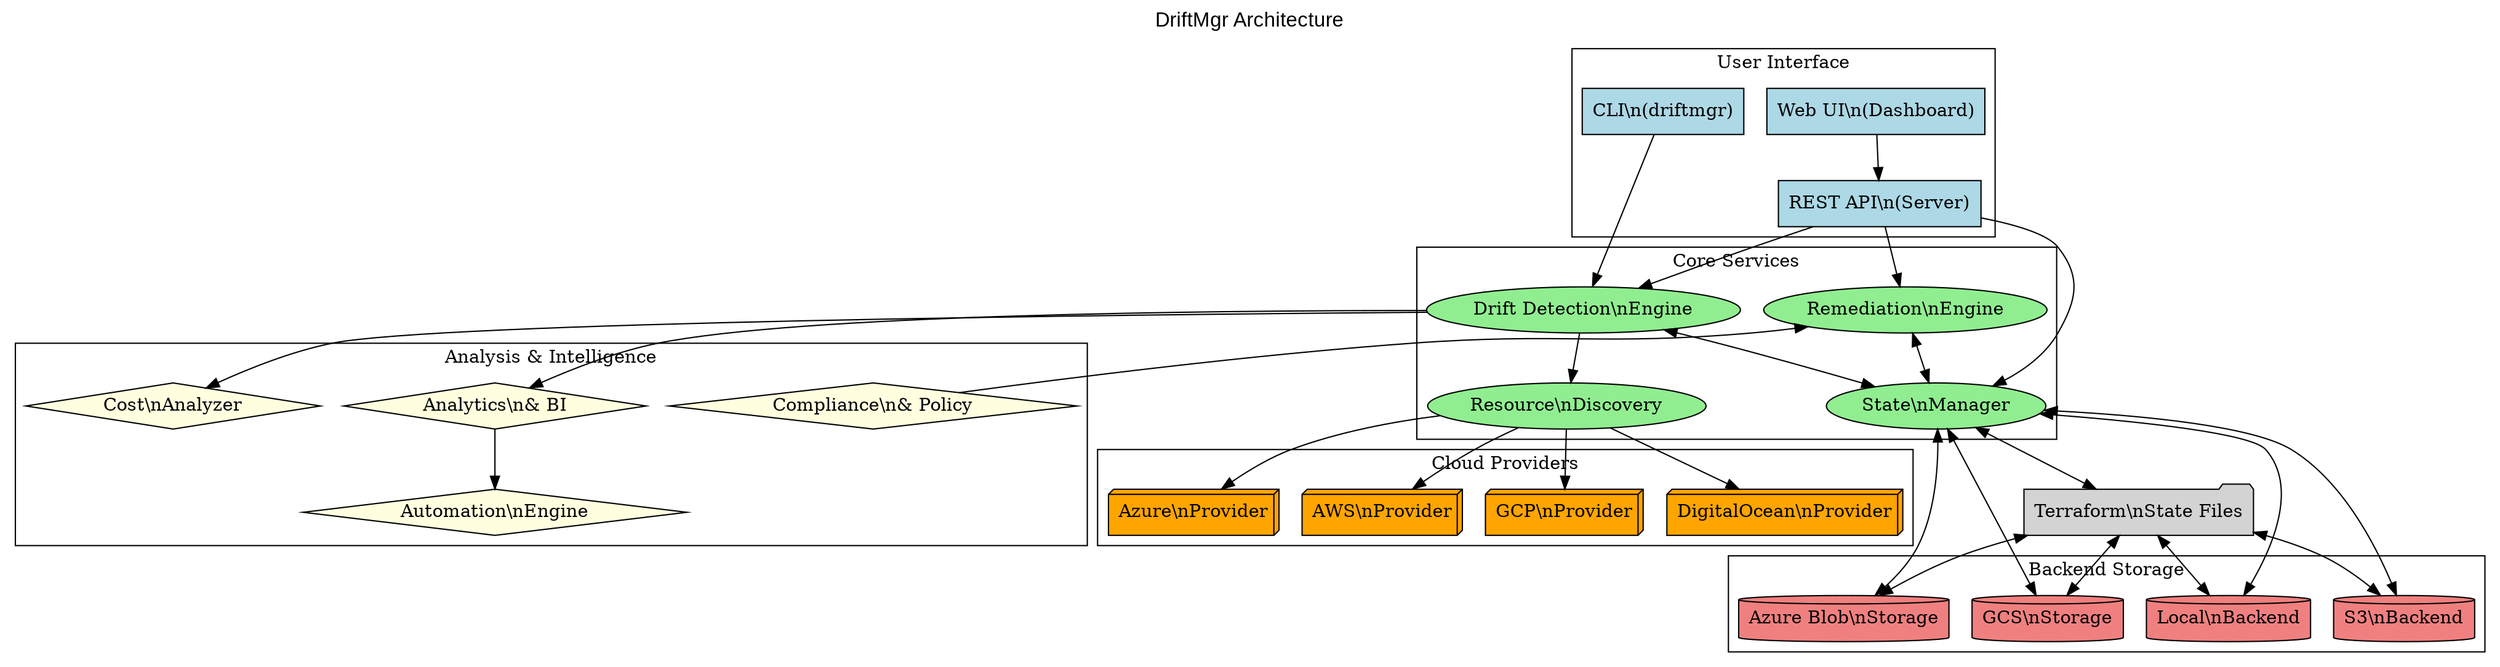 digraph  {
	subgraph cluster_s10 {
		label="Analysis & Intelligence";
		n11[fillcolor="lightyellow",label="Analytics\\n& BI",shape="diamond",style="filled"];
		n14[fillcolor="lightyellow",label="Automation\\nEngine",shape="diamond",style="filled"];
		n13[fillcolor="lightyellow",label="Compliance\\n& Policy",shape="diamond",style="filled"];
		n12[fillcolor="lightyellow",label="Cost\\nAnalyzer",shape="diamond",style="filled"];
		
	}
	subgraph cluster_s20 {
		label="Backend Storage";
		n22[fillcolor="lightcoral",label="Azure Blob\\nStorage",shape="cylinder",style="filled"];
		n23[fillcolor="lightcoral",label="GCS\\nStorage",shape="cylinder",style="filled"];
		n24[fillcolor="lightcoral",label="Local\\nBackend",shape="cylinder",style="filled"];
		n21[fillcolor="lightcoral",label="S3\\nBackend",shape="cylinder",style="filled"];
		
	}
	subgraph cluster_s15 {
		label="Cloud Providers";
		n16[fillcolor="orange",label="AWS\\nProvider",shape="box3d",style="filled"];
		n17[fillcolor="orange",label="Azure\\nProvider",shape="box3d",style="filled"];
		n19[fillcolor="orange",label="DigitalOcean\\nProvider",shape="box3d",style="filled"];
		n18[fillcolor="orange",label="GCP\\nProvider",shape="box3d",style="filled"];
		
	}
	subgraph cluster_s5 {
		label="Core Services";
		n9[fillcolor="lightgreen",label="Resource\\nDiscovery",shape="ellipse",style="filled"];
		n6[fillcolor="lightgreen",label="Drift Detection\\nEngine",shape="ellipse",style="filled"];
		n8[fillcolor="lightgreen",label="Remediation\\nEngine",shape="ellipse",style="filled"];
		n7[fillcolor="lightgreen",label="State\\nManager",shape="ellipse",style="filled"];
		
	}
	subgraph cluster_s1 {
		label="User Interface";
		n4[fillcolor="lightblue",label="REST API\\n(Server)",shape="box",style="filled"];
		n2[fillcolor="lightblue",label="CLI\\n(driftmgr)",shape="box",style="filled"];
		n3[fillcolor="lightblue",label="Web UI\\n(Dashboard)",shape="box",style="filled"];
		
	}
	fontname="Arial";fontsize="16";label="DriftMgr Architecture";labelloc="t";rankdir="TB";
	n25[fillcolor="lightgray",label="Terraform\\nState Files",shape="folder",style="filled"];
	n11->n14;
	n4->n6;
	n4->n7;
	n4->n8;
	n2->n6;
	n13->n8;
	n9->n16;
	n9->n17;
	n9->n18;
	n9->n19;
	n6->n9;
	n6->n7[dir="both"];
	n6->n11;
	n6->n12;
	n8->n7[dir="both"];
	n7->n25[dir="both"];
	n7->n21[dir="both"];
	n7->n22[dir="both"];
	n7->n23[dir="both"];
	n7->n24[dir="both"];
	n25->n21[dir="both"];
	n25->n22[dir="both"];
	n25->n23[dir="both"];
	n25->n24[dir="both"];
	n3->n4;
	
}
